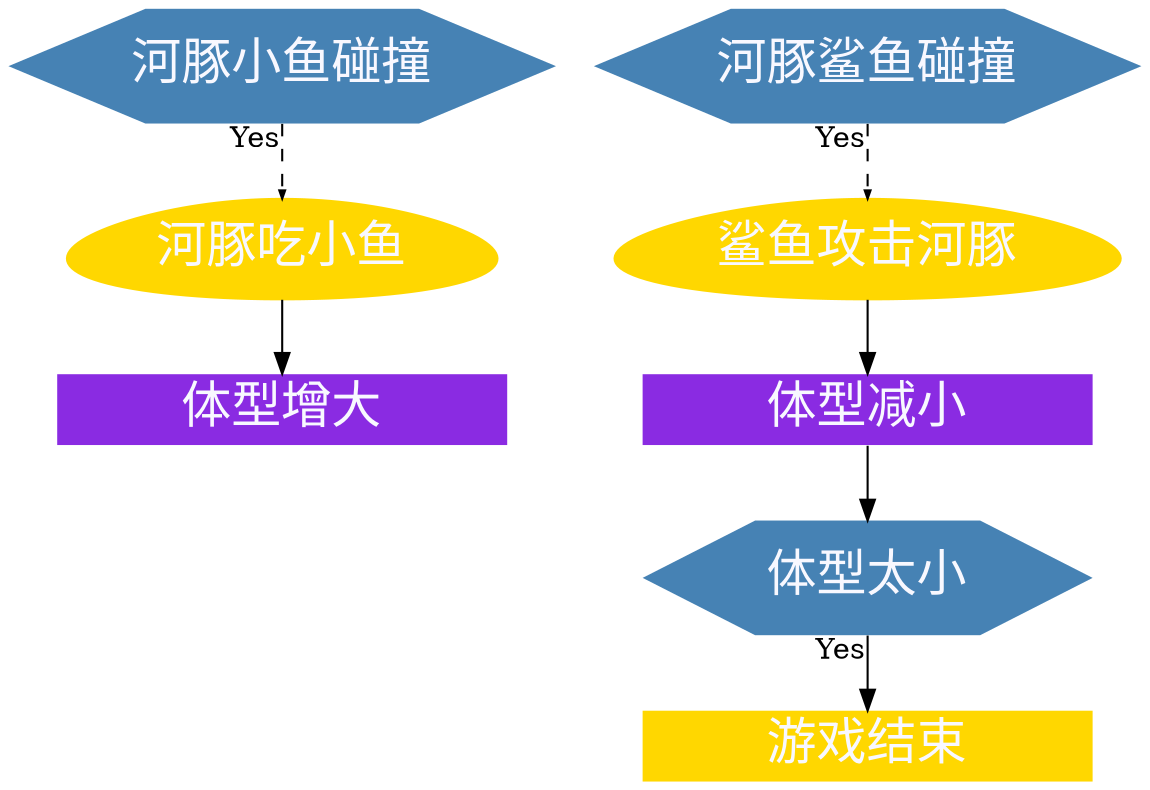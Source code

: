 /* CMD-SHIFT-V for preview */
/* CMD-K Shift-V for realtime preview */

digraph EventFlowChart {
    node [ style = filled, color = transparent, fontcolor = ghostwhite, fontsize = 24 ];

    /* special nodes */
    node [ shape = egg, width = 0.4, height = 0.2 ];
    Attacking [ color = Gold, label = "河豚吃小鱼" ];
    Attacked [ color = Gold, label = "鲨鱼攻击河豚" ];

    /* conditional nodes */
    node [ shape = hexagon, width = 3.0, height = 0.3, fillcolor = steelblue ];
    AttackingCheck [ label = "河豚小鱼碰撞" ];
    AttackedCheck [ label = "河豚鲨鱼碰撞" ];
    BodySizeCheck [ label = "体型太小" ];

    /* Looks nodes */
    node [ shape = rect, fillcolor = BlueViolet ];
    Expand [ label = "体型增大" ];
    Shrink [ label = "体型减小" ];

    /* Control nodes */
    node [ shape = rect, fillcolor = Gold ];
    GameOver [ label = "游戏结束" ];

    /* edges */
    subgraph main {
        /* cluster attributes */
        bgcolor = white;
        color = LightGrey;
        
        AttackingCheck -> Attacking [ style = "dashed", arrowsize = "0.4", taillabel = "Yes" ]; 
        AttackedCheck -> Attacked [ style = "dashed", arrowsize = "0.4", taillabel = "Yes" ];

        Attacking -> Expand;
        Attacked -> Shrink -> BodySizeCheck;
        BodySizeCheck -> GameOver [ taillabel = "Yes" ];
    }
}
